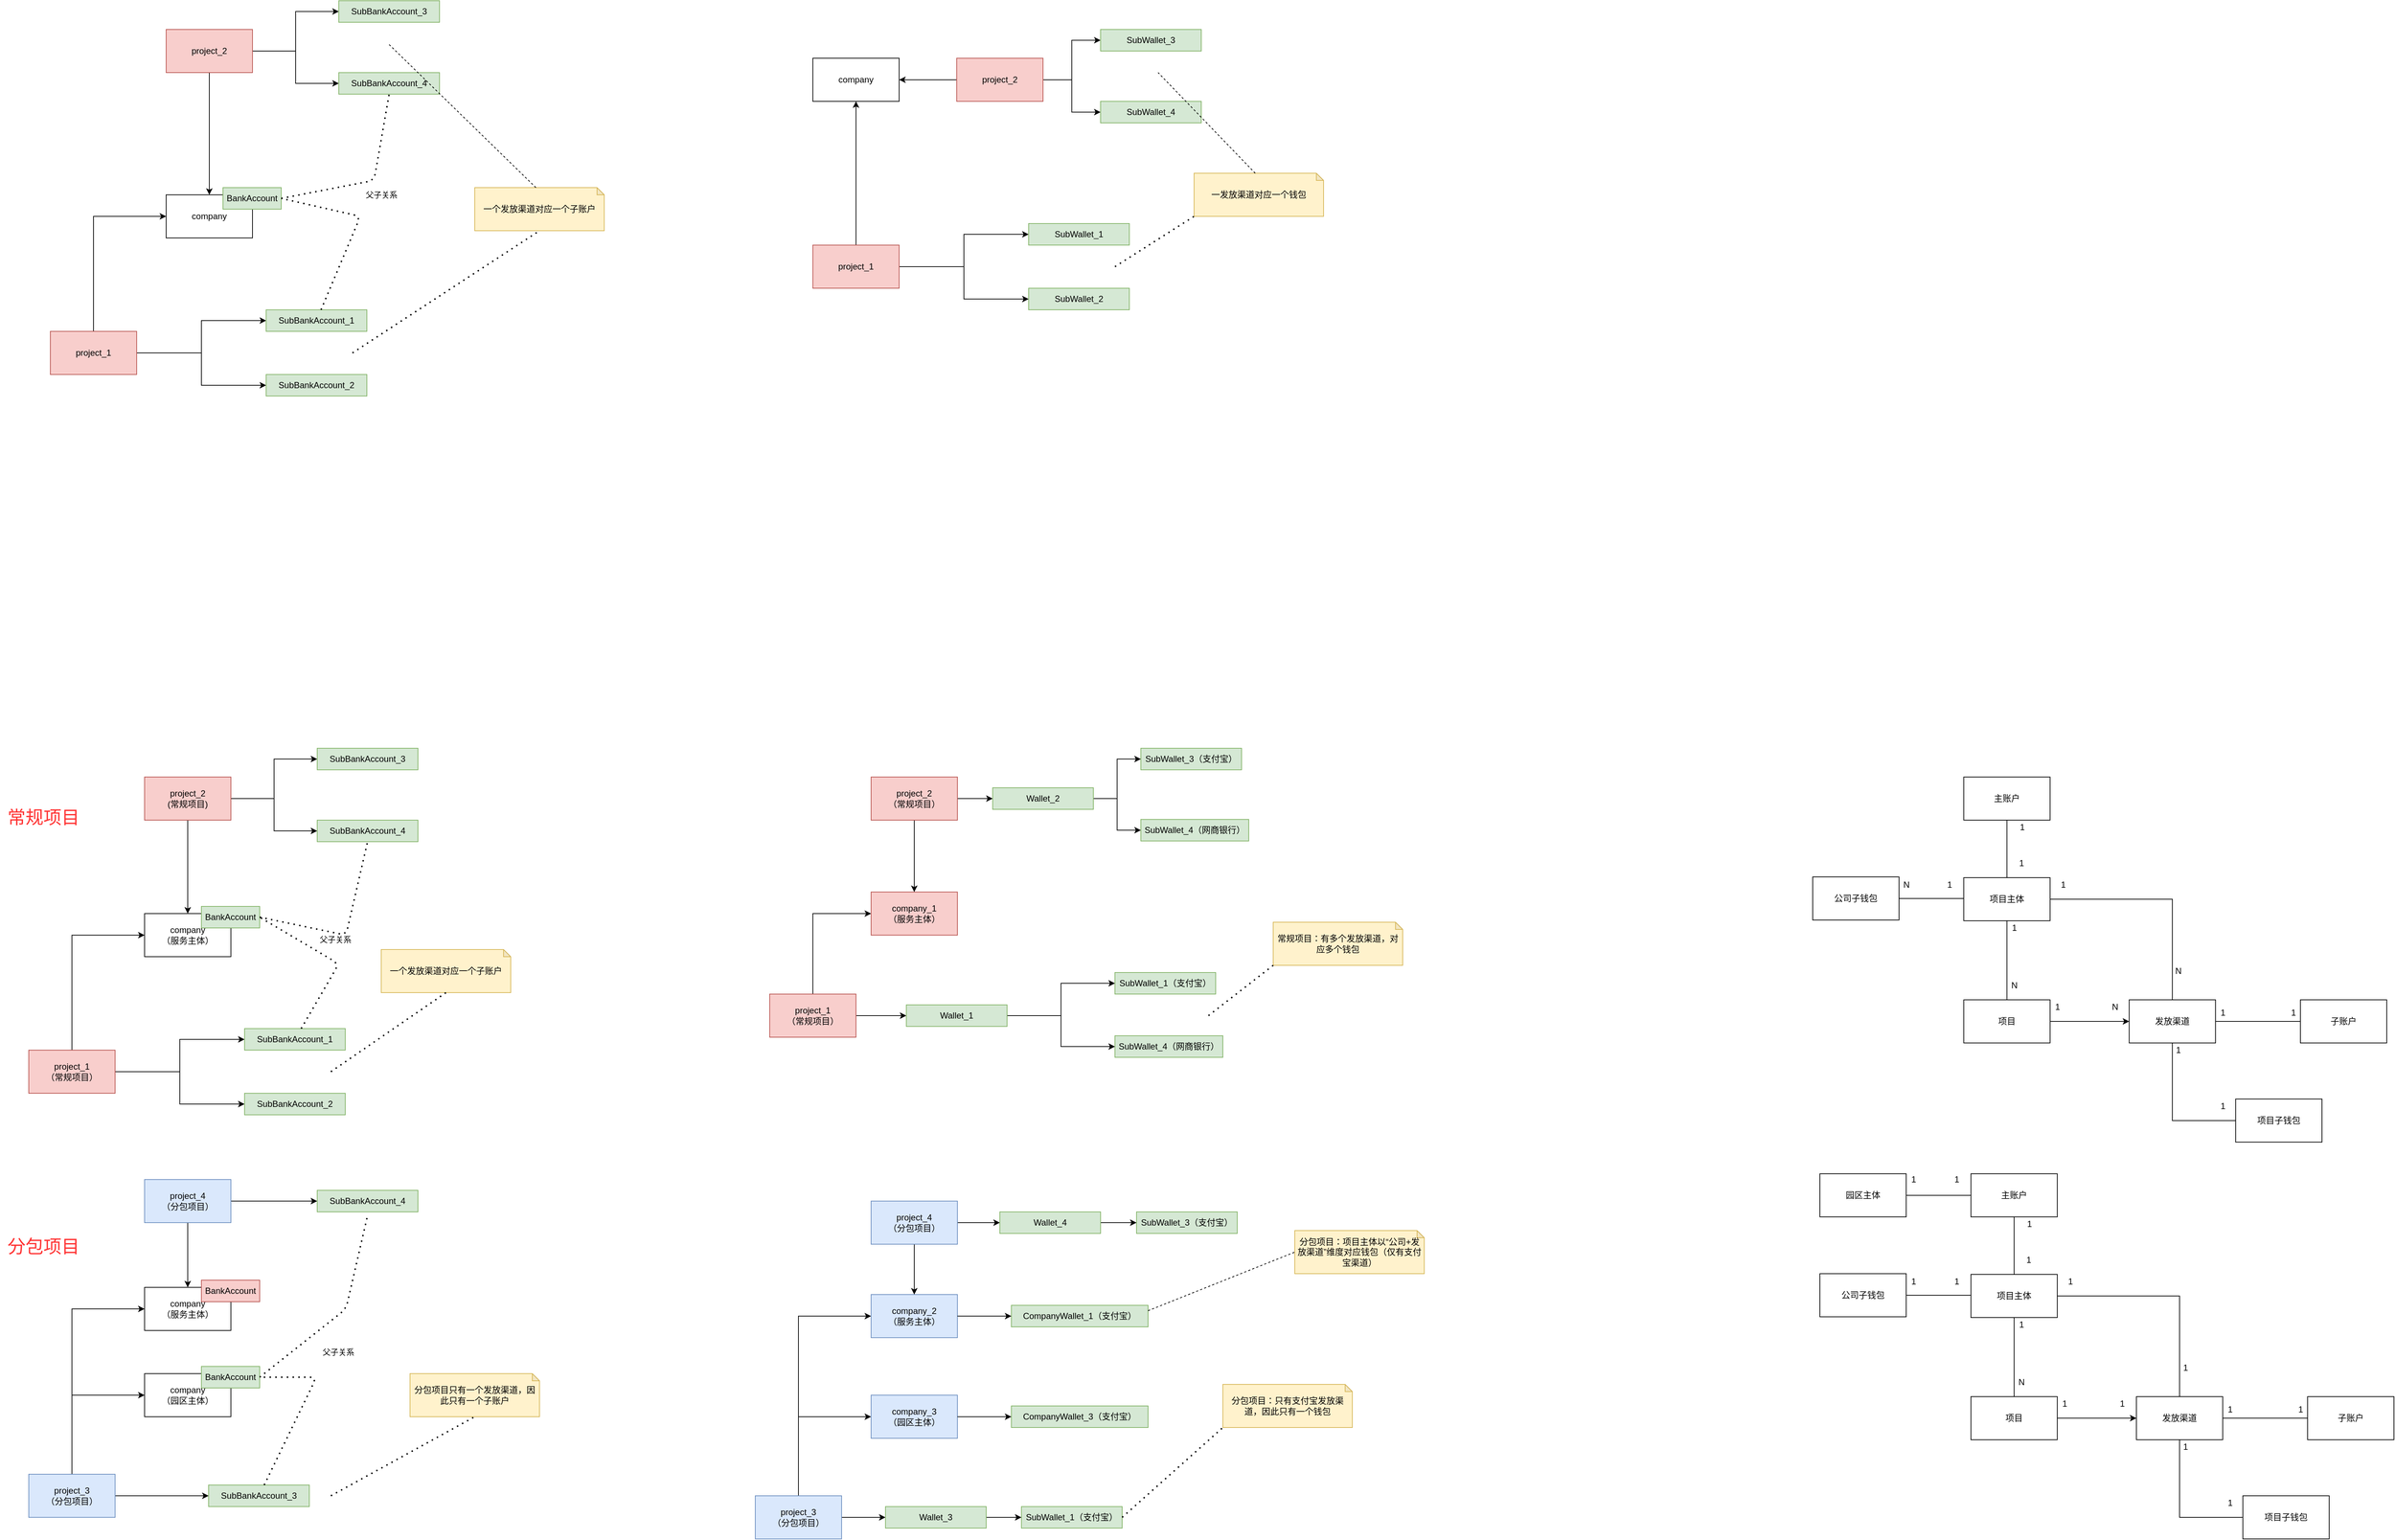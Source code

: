 <mxfile version="14.2.9" type="github">
  <diagram id="DwcgkpBsZSUWMjSM1Ywg" name="Page-1">
    <mxGraphModel dx="1422" dy="796" grid="1" gridSize="10" guides="1" tooltips="1" connect="1" arrows="1" fold="1" page="1" pageScale="1" pageWidth="827" pageHeight="1169" math="0" shadow="0">
      <root>
        <mxCell id="0" />
        <mxCell id="1" parent="0" />
        <mxCell id="jL63AR4ucIe5LXbYJcsW-23" style="edgeStyle=orthogonalEdgeStyle;rounded=0;orthogonalLoop=1;jettySize=auto;html=1;exitX=0.5;exitY=0;exitDx=0;exitDy=0;entryX=0;entryY=0.5;entryDx=0;entryDy=0;" parent="1" source="jL63AR4ucIe5LXbYJcsW-27" target="jL63AR4ucIe5LXbYJcsW-36" edge="1">
          <mxGeometry relative="1" as="geometry" />
        </mxCell>
        <mxCell id="jL63AR4ucIe5LXbYJcsW-24" style="edgeStyle=orthogonalEdgeStyle;rounded=0;orthogonalLoop=1;jettySize=auto;html=1;exitX=1;exitY=0.5;exitDx=0;exitDy=0;entryX=0;entryY=0.5;entryDx=0;entryDy=0;" parent="1" source="jL63AR4ucIe5LXbYJcsW-27" target="jL63AR4ucIe5LXbYJcsW-28" edge="1">
          <mxGeometry relative="1" as="geometry" />
        </mxCell>
        <mxCell id="jL63AR4ucIe5LXbYJcsW-26" style="edgeStyle=orthogonalEdgeStyle;rounded=0;orthogonalLoop=1;jettySize=auto;html=1;exitX=1;exitY=0.5;exitDx=0;exitDy=0;entryX=0;entryY=0.5;entryDx=0;entryDy=0;" parent="1" source="jL63AR4ucIe5LXbYJcsW-27" target="jL63AR4ucIe5LXbYJcsW-34" edge="1">
          <mxGeometry relative="1" as="geometry" />
        </mxCell>
        <mxCell id="jL63AR4ucIe5LXbYJcsW-27" value="project_1&lt;br&gt;（常规项目）" style="rounded=0;whiteSpace=wrap;html=1;fillColor=#f8cecc;strokeColor=#b85450;" parent="1" vertex="1">
          <mxGeometry x="70" y="1620" width="120" height="60" as="geometry" />
        </mxCell>
        <mxCell id="jL63AR4ucIe5LXbYJcsW-28" value="SubBankAccount_1" style="rounded=0;whiteSpace=wrap;html=1;fillColor=#d5e8d4;strokeColor=#82b366;" parent="1" vertex="1">
          <mxGeometry x="370" y="1590" width="140" height="30" as="geometry" />
        </mxCell>
        <mxCell id="jL63AR4ucIe5LXbYJcsW-34" value="SubBankAccount_2" style="rounded=0;whiteSpace=wrap;html=1;fillColor=#d5e8d4;strokeColor=#82b366;" parent="1" vertex="1">
          <mxGeometry x="370" y="1680" width="140" height="30" as="geometry" />
        </mxCell>
        <mxCell id="jL63AR4ucIe5LXbYJcsW-35" value="" style="group" parent="1" vertex="1" connectable="0">
          <mxGeometry x="231" y="1420" width="160" height="70" as="geometry" />
        </mxCell>
        <mxCell id="jL63AR4ucIe5LXbYJcsW-36" value="company&lt;br&gt;（服务主体）" style="rounded=0;whiteSpace=wrap;html=1;" parent="jL63AR4ucIe5LXbYJcsW-35" vertex="1">
          <mxGeometry y="10" width="120" height="60" as="geometry" />
        </mxCell>
        <mxCell id="jL63AR4ucIe5LXbYJcsW-37" value="BankAccount" style="rounded=0;whiteSpace=wrap;html=1;fillColor=#d5e8d4;strokeColor=#82b366;" parent="jL63AR4ucIe5LXbYJcsW-35" vertex="1">
          <mxGeometry x="79" width="81" height="30" as="geometry" />
        </mxCell>
        <mxCell id="jL63AR4ucIe5LXbYJcsW-38" value="一个发放渠道对应一个子账户" style="shape=note;whiteSpace=wrap;html=1;backgroundOutline=1;darkOpacity=0.05;size=10;fillColor=#fff2cc;strokeColor=#d6b656;" parent="1" vertex="1">
          <mxGeometry x="560" y="1480" width="180" height="60" as="geometry" />
        </mxCell>
        <mxCell id="jL63AR4ucIe5LXbYJcsW-39" value="" style="endArrow=none;dashed=1;html=1;dashPattern=1 3;strokeWidth=2;entryX=0.5;entryY=1;entryDx=0;entryDy=0;entryPerimeter=0;" parent="1" target="jL63AR4ucIe5LXbYJcsW-38" edge="1">
          <mxGeometry width="50" height="50" relative="1" as="geometry">
            <mxPoint x="490" y="1650" as="sourcePoint" />
            <mxPoint x="640" y="1560" as="targetPoint" />
          </mxGeometry>
        </mxCell>
        <mxCell id="jL63AR4ucIe5LXbYJcsW-47" value="父子关系" style="endArrow=none;dashed=1;html=1;dashPattern=1 3;strokeWidth=2;entryX=1;entryY=0.5;entryDx=0;entryDy=0;" parent="1" source="jL63AR4ucIe5LXbYJcsW-28" target="jL63AR4ucIe5LXbYJcsW-37" edge="1">
          <mxGeometry x="0.14" y="-28" width="50" height="50" relative="1" as="geometry">
            <mxPoint x="421" y="1490" as="sourcePoint" />
            <mxPoint x="471" y="1440" as="targetPoint" />
            <Array as="points">
              <mxPoint x="501" y="1500" />
            </Array>
            <mxPoint x="5" y="4" as="offset" />
          </mxGeometry>
        </mxCell>
        <mxCell id="jL63AR4ucIe5LXbYJcsW-50" style="edgeStyle=orthogonalEdgeStyle;rounded=0;orthogonalLoop=1;jettySize=auto;html=1;exitX=0.5;exitY=1;exitDx=0;exitDy=0;" parent="1" source="jL63AR4ucIe5LXbYJcsW-49" target="jL63AR4ucIe5LXbYJcsW-36" edge="1">
          <mxGeometry relative="1" as="geometry" />
        </mxCell>
        <mxCell id="jL63AR4ucIe5LXbYJcsW-53" style="edgeStyle=orthogonalEdgeStyle;rounded=0;orthogonalLoop=1;jettySize=auto;html=1;exitX=1;exitY=0.5;exitDx=0;exitDy=0;entryX=0;entryY=0.5;entryDx=0;entryDy=0;" parent="1" source="jL63AR4ucIe5LXbYJcsW-49" target="jL63AR4ucIe5LXbYJcsW-51" edge="1">
          <mxGeometry relative="1" as="geometry" />
        </mxCell>
        <mxCell id="jL63AR4ucIe5LXbYJcsW-54" style="edgeStyle=orthogonalEdgeStyle;rounded=0;orthogonalLoop=1;jettySize=auto;html=1;exitX=1;exitY=0.5;exitDx=0;exitDy=0;entryX=0;entryY=0.5;entryDx=0;entryDy=0;" parent="1" source="jL63AR4ucIe5LXbYJcsW-49" target="jL63AR4ucIe5LXbYJcsW-52" edge="1">
          <mxGeometry relative="1" as="geometry" />
        </mxCell>
        <mxCell id="jL63AR4ucIe5LXbYJcsW-49" value="project_2&lt;br&gt;(常规项目)" style="rounded=0;whiteSpace=wrap;html=1;fillColor=#f8cecc;strokeColor=#b85450;" parent="1" vertex="1">
          <mxGeometry x="231" y="1240" width="120" height="60" as="geometry" />
        </mxCell>
        <mxCell id="jL63AR4ucIe5LXbYJcsW-51" value="SubBankAccount_3" style="rounded=0;whiteSpace=wrap;html=1;fillColor=#d5e8d4;strokeColor=#82b366;" parent="1" vertex="1">
          <mxGeometry x="471" y="1200" width="140" height="30" as="geometry" />
        </mxCell>
        <mxCell id="jL63AR4ucIe5LXbYJcsW-52" value="SubBankAccount_4" style="rounded=0;whiteSpace=wrap;html=1;fillColor=#d5e8d4;strokeColor=#82b366;" parent="1" vertex="1">
          <mxGeometry x="471" y="1300" width="140" height="30" as="geometry" />
        </mxCell>
        <mxCell id="jL63AR4ucIe5LXbYJcsW-55" value="" style="endArrow=none;dashed=1;html=1;dashPattern=1 3;strokeWidth=2;entryX=0.5;entryY=1;entryDx=0;entryDy=0;exitX=1;exitY=0.5;exitDx=0;exitDy=0;" parent="1" source="jL63AR4ucIe5LXbYJcsW-37" target="jL63AR4ucIe5LXbYJcsW-52" edge="1">
          <mxGeometry width="50" height="50" relative="1" as="geometry">
            <mxPoint x="451" y="1420" as="sourcePoint" />
            <mxPoint x="501" y="1370" as="targetPoint" />
            <Array as="points">
              <mxPoint x="511" y="1460" />
            </Array>
          </mxGeometry>
        </mxCell>
        <mxCell id="jL63AR4ucIe5LXbYJcsW-56" style="edgeStyle=orthogonalEdgeStyle;rounded=0;orthogonalLoop=1;jettySize=auto;html=1;exitX=0.5;exitY=0;exitDx=0;exitDy=0;entryX=0;entryY=0.5;entryDx=0;entryDy=0;" parent="1" source="jL63AR4ucIe5LXbYJcsW-60" target="jL63AR4ucIe5LXbYJcsW-64" edge="1">
          <mxGeometry relative="1" as="geometry" />
        </mxCell>
        <mxCell id="jL63AR4ucIe5LXbYJcsW-337" style="edgeStyle=orthogonalEdgeStyle;rounded=0;jumpStyle=none;orthogonalLoop=1;jettySize=auto;html=1;exitX=1;exitY=0.5;exitDx=0;exitDy=0;endArrow=classic;endFill=1;" parent="1" source="jL63AR4ucIe5LXbYJcsW-60" target="jL63AR4ucIe5LXbYJcsW-336" edge="1">
          <mxGeometry relative="1" as="geometry" />
        </mxCell>
        <mxCell id="jL63AR4ucIe5LXbYJcsW-60" value="project_1&lt;br&gt;（常规项目）" style="rounded=0;whiteSpace=wrap;html=1;fillColor=#f8cecc;strokeColor=#b85450;" parent="1" vertex="1">
          <mxGeometry x="1100" y="1542" width="120" height="60" as="geometry" />
        </mxCell>
        <mxCell id="jL63AR4ucIe5LXbYJcsW-61" value="SubWallet_1（支付宝）" style="rounded=0;whiteSpace=wrap;html=1;fillColor=#d5e8d4;strokeColor=#82b366;" parent="1" vertex="1">
          <mxGeometry x="1580" y="1512" width="140" height="30" as="geometry" />
        </mxCell>
        <mxCell id="jL63AR4ucIe5LXbYJcsW-62" value="SubWallet_4（网商银行）" style="rounded=0;whiteSpace=wrap;html=1;fillColor=#d5e8d4;strokeColor=#82b366;" parent="1" vertex="1">
          <mxGeometry x="1580" y="1600" width="150" height="30" as="geometry" />
        </mxCell>
        <mxCell id="jL63AR4ucIe5LXbYJcsW-63" value="" style="group" parent="1" vertex="1" connectable="0">
          <mxGeometry x="1241" y="1390" width="160" height="70" as="geometry" />
        </mxCell>
        <mxCell id="jL63AR4ucIe5LXbYJcsW-64" value="company_1&lt;br&gt;（服务主体）" style="rounded=0;whiteSpace=wrap;html=1;fillColor=#f8cecc;strokeColor=#b85450;" parent="jL63AR4ucIe5LXbYJcsW-63" vertex="1">
          <mxGeometry y="10" width="120" height="60" as="geometry" />
        </mxCell>
        <mxCell id="jL63AR4ucIe5LXbYJcsW-66" value="常规项目：有多个发放渠道，对应多个钱包" style="shape=note;whiteSpace=wrap;html=1;backgroundOutline=1;darkOpacity=0.05;size=10;fillColor=#fff2cc;strokeColor=#d6b656;" parent="1" vertex="1">
          <mxGeometry x="1800" y="1442" width="180" height="60" as="geometry" />
        </mxCell>
        <mxCell id="jL63AR4ucIe5LXbYJcsW-67" value="" style="endArrow=none;dashed=1;html=1;dashPattern=1 3;strokeWidth=2;entryX=0;entryY=1;entryDx=0;entryDy=0;entryPerimeter=0;" parent="1" target="jL63AR4ucIe5LXbYJcsW-66" edge="1">
          <mxGeometry width="50" height="50" relative="1" as="geometry">
            <mxPoint x="1710" y="1572" as="sourcePoint" />
            <mxPoint x="1860" y="1482" as="targetPoint" />
          </mxGeometry>
        </mxCell>
        <mxCell id="jL63AR4ucIe5LXbYJcsW-115" style="edgeStyle=orthogonalEdgeStyle;rounded=0;orthogonalLoop=1;jettySize=auto;html=1;exitX=0.5;exitY=0;exitDx=0;exitDy=0;entryX=0;entryY=0.5;entryDx=0;entryDy=0;" parent="1" source="jL63AR4ucIe5LXbYJcsW-119" target="jL63AR4ucIe5LXbYJcsW-123" edge="1">
          <mxGeometry relative="1" as="geometry" />
        </mxCell>
        <mxCell id="jL63AR4ucIe5LXbYJcsW-116" style="edgeStyle=orthogonalEdgeStyle;rounded=0;orthogonalLoop=1;jettySize=auto;html=1;exitX=1;exitY=0.5;exitDx=0;exitDy=0;entryX=0;entryY=0.5;entryDx=0;entryDy=0;" parent="1" source="jL63AR4ucIe5LXbYJcsW-119" target="jL63AR4ucIe5LXbYJcsW-120" edge="1">
          <mxGeometry relative="1" as="geometry" />
        </mxCell>
        <mxCell id="jL63AR4ucIe5LXbYJcsW-117" style="edgeStyle=orthogonalEdgeStyle;rounded=0;orthogonalLoop=1;jettySize=auto;html=1;exitX=1;exitY=0.5;exitDx=0;exitDy=0;entryX=0;entryY=0.5;entryDx=0;entryDy=0;" parent="1" source="jL63AR4ucIe5LXbYJcsW-119" target="jL63AR4ucIe5LXbYJcsW-121" edge="1">
          <mxGeometry relative="1" as="geometry" />
        </mxCell>
        <mxCell id="jL63AR4ucIe5LXbYJcsW-119" value="project_1" style="rounded=0;whiteSpace=wrap;html=1;fillColor=#f8cecc;strokeColor=#b85450;" parent="1" vertex="1">
          <mxGeometry x="100" y="620" width="120" height="60" as="geometry" />
        </mxCell>
        <mxCell id="jL63AR4ucIe5LXbYJcsW-120" value="SubBankAccount_1" style="rounded=0;whiteSpace=wrap;html=1;fillColor=#d5e8d4;strokeColor=#82b366;" parent="1" vertex="1">
          <mxGeometry x="400" y="590" width="140" height="30" as="geometry" />
        </mxCell>
        <mxCell id="jL63AR4ucIe5LXbYJcsW-121" value="SubBankAccount_2" style="rounded=0;whiteSpace=wrap;html=1;fillColor=#d5e8d4;strokeColor=#82b366;" parent="1" vertex="1">
          <mxGeometry x="400" y="680" width="140" height="30" as="geometry" />
        </mxCell>
        <mxCell id="jL63AR4ucIe5LXbYJcsW-122" value="" style="group" parent="1" vertex="1" connectable="0">
          <mxGeometry x="261" y="420" width="160" height="70" as="geometry" />
        </mxCell>
        <mxCell id="jL63AR4ucIe5LXbYJcsW-123" value="company" style="rounded=0;whiteSpace=wrap;html=1;" parent="jL63AR4ucIe5LXbYJcsW-122" vertex="1">
          <mxGeometry y="10" width="120" height="60" as="geometry" />
        </mxCell>
        <mxCell id="jL63AR4ucIe5LXbYJcsW-124" value="BankAccount" style="rounded=0;whiteSpace=wrap;html=1;fillColor=#d5e8d4;strokeColor=#82b366;" parent="jL63AR4ucIe5LXbYJcsW-122" vertex="1">
          <mxGeometry x="79" width="81" height="30" as="geometry" />
        </mxCell>
        <mxCell id="jL63AR4ucIe5LXbYJcsW-125" value="一个发放渠道对应一个子账户" style="shape=note;whiteSpace=wrap;html=1;backgroundOutline=1;darkOpacity=0.05;size=10;fillColor=#fff2cc;strokeColor=#d6b656;" parent="1" vertex="1">
          <mxGeometry x="690" y="420" width="180" height="60" as="geometry" />
        </mxCell>
        <mxCell id="jL63AR4ucIe5LXbYJcsW-126" value="" style="endArrow=none;dashed=1;html=1;dashPattern=1 3;strokeWidth=2;entryX=0.5;entryY=1;entryDx=0;entryDy=0;entryPerimeter=0;" parent="1" target="jL63AR4ucIe5LXbYJcsW-125" edge="1">
          <mxGeometry width="50" height="50" relative="1" as="geometry">
            <mxPoint x="520" y="650" as="sourcePoint" />
            <mxPoint x="670" y="560" as="targetPoint" />
          </mxGeometry>
        </mxCell>
        <mxCell id="jL63AR4ucIe5LXbYJcsW-130" value="父子关系" style="endArrow=none;dashed=1;html=1;dashPattern=1 3;strokeWidth=2;entryX=1;entryY=0.5;entryDx=0;entryDy=0;" parent="1" source="jL63AR4ucIe5LXbYJcsW-120" target="jL63AR4ucIe5LXbYJcsW-124" edge="1">
          <mxGeometry x="0.111" y="-42" width="50" height="50" relative="1" as="geometry">
            <mxPoint x="451" y="420" as="sourcePoint" />
            <mxPoint x="501" y="370" as="targetPoint" />
            <Array as="points">
              <mxPoint x="531" y="460" />
            </Array>
            <mxPoint x="20" y="11" as="offset" />
          </mxGeometry>
        </mxCell>
        <mxCell id="jL63AR4ucIe5LXbYJcsW-131" style="edgeStyle=orthogonalEdgeStyle;rounded=0;orthogonalLoop=1;jettySize=auto;html=1;exitX=0.5;exitY=1;exitDx=0;exitDy=0;" parent="1" source="jL63AR4ucIe5LXbYJcsW-134" target="jL63AR4ucIe5LXbYJcsW-123" edge="1">
          <mxGeometry relative="1" as="geometry" />
        </mxCell>
        <mxCell id="jL63AR4ucIe5LXbYJcsW-132" style="edgeStyle=orthogonalEdgeStyle;rounded=0;orthogonalLoop=1;jettySize=auto;html=1;exitX=1;exitY=0.5;exitDx=0;exitDy=0;entryX=0;entryY=0.5;entryDx=0;entryDy=0;" parent="1" source="jL63AR4ucIe5LXbYJcsW-134" target="jL63AR4ucIe5LXbYJcsW-135" edge="1">
          <mxGeometry relative="1" as="geometry" />
        </mxCell>
        <mxCell id="jL63AR4ucIe5LXbYJcsW-133" style="edgeStyle=orthogonalEdgeStyle;rounded=0;orthogonalLoop=1;jettySize=auto;html=1;exitX=1;exitY=0.5;exitDx=0;exitDy=0;entryX=0;entryY=0.5;entryDx=0;entryDy=0;" parent="1" source="jL63AR4ucIe5LXbYJcsW-134" target="jL63AR4ucIe5LXbYJcsW-136" edge="1">
          <mxGeometry relative="1" as="geometry" />
        </mxCell>
        <mxCell id="jL63AR4ucIe5LXbYJcsW-134" value="project_2" style="rounded=0;whiteSpace=wrap;html=1;fillColor=#f8cecc;strokeColor=#b85450;" parent="1" vertex="1">
          <mxGeometry x="261" y="200" width="120" height="60" as="geometry" />
        </mxCell>
        <mxCell id="jL63AR4ucIe5LXbYJcsW-135" value="SubBankAccount_3" style="rounded=0;whiteSpace=wrap;html=1;fillColor=#d5e8d4;strokeColor=#82b366;" parent="1" vertex="1">
          <mxGeometry x="501" y="160" width="140" height="30" as="geometry" />
        </mxCell>
        <mxCell id="jL63AR4ucIe5LXbYJcsW-136" value="SubBankAccount_4" style="rounded=0;whiteSpace=wrap;html=1;fillColor=#d5e8d4;strokeColor=#82b366;" parent="1" vertex="1">
          <mxGeometry x="501" y="260" width="140" height="30" as="geometry" />
        </mxCell>
        <mxCell id="jL63AR4ucIe5LXbYJcsW-137" value="" style="endArrow=none;dashed=1;html=1;dashPattern=1 3;strokeWidth=2;entryX=0.5;entryY=1;entryDx=0;entryDy=0;exitX=1;exitY=0.5;exitDx=0;exitDy=0;" parent="1" source="jL63AR4ucIe5LXbYJcsW-124" target="jL63AR4ucIe5LXbYJcsW-136" edge="1">
          <mxGeometry width="50" height="50" relative="1" as="geometry">
            <mxPoint x="481" y="350" as="sourcePoint" />
            <mxPoint x="531" y="300" as="targetPoint" />
            <Array as="points">
              <mxPoint x="550" y="410" />
            </Array>
          </mxGeometry>
        </mxCell>
        <mxCell id="jL63AR4ucIe5LXbYJcsW-138" value="" style="endArrow=none;dashed=1;html=1;exitX=0;exitY=0;exitDx=85;exitDy=0;exitPerimeter=0;" parent="1" source="jL63AR4ucIe5LXbYJcsW-125" edge="1">
          <mxGeometry width="50" height="50" relative="1" as="geometry">
            <mxPoint x="750" y="450" as="sourcePoint" />
            <mxPoint x="570" y="220" as="targetPoint" />
          </mxGeometry>
        </mxCell>
        <mxCell id="jL63AR4ucIe5LXbYJcsW-140" style="edgeStyle=orthogonalEdgeStyle;rounded=0;orthogonalLoop=1;jettySize=auto;html=1;exitX=1;exitY=0.5;exitDx=0;exitDy=0;entryX=0;entryY=0.5;entryDx=0;entryDy=0;" parent="1" source="jL63AR4ucIe5LXbYJcsW-143" target="jL63AR4ucIe5LXbYJcsW-144" edge="1">
          <mxGeometry relative="1" as="geometry" />
        </mxCell>
        <mxCell id="jL63AR4ucIe5LXbYJcsW-141" style="edgeStyle=orthogonalEdgeStyle;rounded=0;orthogonalLoop=1;jettySize=auto;html=1;exitX=1;exitY=0.5;exitDx=0;exitDy=0;entryX=0;entryY=0.5;entryDx=0;entryDy=0;" parent="1" source="jL63AR4ucIe5LXbYJcsW-143" target="jL63AR4ucIe5LXbYJcsW-145" edge="1">
          <mxGeometry relative="1" as="geometry" />
        </mxCell>
        <mxCell id="jL63AR4ucIe5LXbYJcsW-160" style="edgeStyle=orthogonalEdgeStyle;rounded=0;orthogonalLoop=1;jettySize=auto;html=1;exitX=0.5;exitY=0;exitDx=0;exitDy=0;entryX=0.5;entryY=1;entryDx=0;entryDy=0;" parent="1" source="jL63AR4ucIe5LXbYJcsW-143" target="jL63AR4ucIe5LXbYJcsW-147" edge="1">
          <mxGeometry relative="1" as="geometry" />
        </mxCell>
        <mxCell id="jL63AR4ucIe5LXbYJcsW-143" value="project_1" style="rounded=0;whiteSpace=wrap;html=1;fillColor=#f8cecc;strokeColor=#b85450;" parent="1" vertex="1">
          <mxGeometry x="1160" y="500" width="120" height="60" as="geometry" />
        </mxCell>
        <mxCell id="jL63AR4ucIe5LXbYJcsW-144" value="SubWallet_1" style="rounded=0;whiteSpace=wrap;html=1;fillColor=#d5e8d4;strokeColor=#82b366;" parent="1" vertex="1">
          <mxGeometry x="1460" y="470" width="140" height="30" as="geometry" />
        </mxCell>
        <mxCell id="jL63AR4ucIe5LXbYJcsW-145" value="SubWallet_2" style="rounded=0;whiteSpace=wrap;html=1;fillColor=#d5e8d4;strokeColor=#82b366;" parent="1" vertex="1">
          <mxGeometry x="1460" y="560" width="140" height="30" as="geometry" />
        </mxCell>
        <mxCell id="jL63AR4ucIe5LXbYJcsW-146" value="" style="group" parent="1" vertex="1" connectable="0">
          <mxGeometry x="1160" y="230" width="160" height="70" as="geometry" />
        </mxCell>
        <mxCell id="jL63AR4ucIe5LXbYJcsW-147" value="company" style="rounded=0;whiteSpace=wrap;html=1;" parent="jL63AR4ucIe5LXbYJcsW-146" vertex="1">
          <mxGeometry y="10" width="120" height="60" as="geometry" />
        </mxCell>
        <mxCell id="jL63AR4ucIe5LXbYJcsW-148" value="一发放渠道对应一个钱包" style="shape=note;whiteSpace=wrap;html=1;backgroundOutline=1;darkOpacity=0.05;size=10;fillColor=#fff2cc;strokeColor=#d6b656;" parent="1" vertex="1">
          <mxGeometry x="1690" y="400" width="180" height="60" as="geometry" />
        </mxCell>
        <mxCell id="jL63AR4ucIe5LXbYJcsW-149" value="" style="endArrow=none;dashed=1;html=1;dashPattern=1 3;strokeWidth=2;entryX=0;entryY=1;entryDx=0;entryDy=0;entryPerimeter=0;" parent="1" target="jL63AR4ucIe5LXbYJcsW-148" edge="1">
          <mxGeometry width="50" height="50" relative="1" as="geometry">
            <mxPoint x="1580" y="530" as="sourcePoint" />
            <mxPoint x="1730" y="440" as="targetPoint" />
          </mxGeometry>
        </mxCell>
        <mxCell id="jL63AR4ucIe5LXbYJcsW-161" style="edgeStyle=orthogonalEdgeStyle;rounded=0;orthogonalLoop=1;jettySize=auto;html=1;exitX=0;exitY=0.5;exitDx=0;exitDy=0;entryX=1;entryY=0.5;entryDx=0;entryDy=0;" parent="1" source="jL63AR4ucIe5LXbYJcsW-159" target="jL63AR4ucIe5LXbYJcsW-147" edge="1">
          <mxGeometry relative="1" as="geometry" />
        </mxCell>
        <mxCell id="jL63AR4ucIe5LXbYJcsW-164" style="edgeStyle=orthogonalEdgeStyle;rounded=0;orthogonalLoop=1;jettySize=auto;html=1;exitX=1;exitY=0.5;exitDx=0;exitDy=0;entryX=0;entryY=0.5;entryDx=0;entryDy=0;" parent="1" source="jL63AR4ucIe5LXbYJcsW-159" target="jL63AR4ucIe5LXbYJcsW-162" edge="1">
          <mxGeometry relative="1" as="geometry" />
        </mxCell>
        <mxCell id="jL63AR4ucIe5LXbYJcsW-165" style="edgeStyle=orthogonalEdgeStyle;rounded=0;orthogonalLoop=1;jettySize=auto;html=1;exitX=1;exitY=0.5;exitDx=0;exitDy=0;" parent="1" source="jL63AR4ucIe5LXbYJcsW-159" target="jL63AR4ucIe5LXbYJcsW-163" edge="1">
          <mxGeometry relative="1" as="geometry" />
        </mxCell>
        <mxCell id="jL63AR4ucIe5LXbYJcsW-159" value="project_2" style="rounded=0;whiteSpace=wrap;html=1;fillColor=#f8cecc;strokeColor=#b85450;" parent="1" vertex="1">
          <mxGeometry x="1360" y="240" width="120" height="60" as="geometry" />
        </mxCell>
        <mxCell id="jL63AR4ucIe5LXbYJcsW-162" value="SubWallet_3" style="rounded=0;whiteSpace=wrap;html=1;fillColor=#d5e8d4;strokeColor=#82b366;" parent="1" vertex="1">
          <mxGeometry x="1560" y="200" width="140" height="30" as="geometry" />
        </mxCell>
        <mxCell id="jL63AR4ucIe5LXbYJcsW-163" value="SubWallet_4" style="rounded=0;whiteSpace=wrap;html=1;fillColor=#d5e8d4;strokeColor=#82b366;" parent="1" vertex="1">
          <mxGeometry x="1560" y="300" width="140" height="30" as="geometry" />
        </mxCell>
        <mxCell id="jL63AR4ucIe5LXbYJcsW-166" value="" style="endArrow=none;dashed=1;html=1;exitX=0;exitY=0;exitDx=85;exitDy=0;exitPerimeter=0;" parent="1" source="jL63AR4ucIe5LXbYJcsW-148" edge="1">
          <mxGeometry width="50" height="50" relative="1" as="geometry">
            <mxPoint x="1840" y="400" as="sourcePoint" />
            <mxPoint x="1640" y="260" as="targetPoint" />
          </mxGeometry>
        </mxCell>
        <mxCell id="jL63AR4ucIe5LXbYJcsW-168" style="edgeStyle=orthogonalEdgeStyle;rounded=0;orthogonalLoop=1;jettySize=auto;html=1;exitX=0.5;exitY=1;exitDx=0;exitDy=0;" parent="1" source="jL63AR4ucIe5LXbYJcsW-167" target="jL63AR4ucIe5LXbYJcsW-64" edge="1">
          <mxGeometry relative="1" as="geometry" />
        </mxCell>
        <mxCell id="jL63AR4ucIe5LXbYJcsW-341" style="edgeStyle=orthogonalEdgeStyle;rounded=0;jumpStyle=none;orthogonalLoop=1;jettySize=auto;html=1;exitX=1;exitY=0.5;exitDx=0;exitDy=0;endArrow=classic;endFill=1;" parent="1" source="jL63AR4ucIe5LXbYJcsW-167" target="jL63AR4ucIe5LXbYJcsW-340" edge="1">
          <mxGeometry relative="1" as="geometry" />
        </mxCell>
        <mxCell id="jL63AR4ucIe5LXbYJcsW-167" value="project_2&lt;br&gt;（常规项目）" style="rounded=0;whiteSpace=wrap;html=1;fillColor=#f8cecc;strokeColor=#b85450;" parent="1" vertex="1">
          <mxGeometry x="1241" y="1240" width="120" height="60" as="geometry" />
        </mxCell>
        <mxCell id="jL63AR4ucIe5LXbYJcsW-169" value="SubWallet_3（支付宝）" style="rounded=0;whiteSpace=wrap;html=1;fillColor=#d5e8d4;strokeColor=#82b366;" parent="1" vertex="1">
          <mxGeometry x="1616" y="1200" width="140" height="30" as="geometry" />
        </mxCell>
        <mxCell id="jL63AR4ucIe5LXbYJcsW-170" value="SubWallet_4（网商银行）" style="rounded=0;whiteSpace=wrap;html=1;fillColor=#d5e8d4;strokeColor=#82b366;" parent="1" vertex="1">
          <mxGeometry x="1616" y="1299" width="150" height="30" as="geometry" />
        </mxCell>
        <mxCell id="jL63AR4ucIe5LXbYJcsW-178" style="edgeStyle=orthogonalEdgeStyle;rounded=0;orthogonalLoop=1;jettySize=auto;html=1;exitX=0.5;exitY=0;exitDx=0;exitDy=0;entryX=0;entryY=0.5;entryDx=0;entryDy=0;" parent="1" source="jL63AR4ucIe5LXbYJcsW-181" target="jL63AR4ucIe5LXbYJcsW-185" edge="1">
          <mxGeometry relative="1" as="geometry" />
        </mxCell>
        <mxCell id="jL63AR4ucIe5LXbYJcsW-354" style="edgeStyle=orthogonalEdgeStyle;rounded=0;jumpStyle=none;orthogonalLoop=1;jettySize=auto;html=1;exitX=0.5;exitY=0;exitDx=0;exitDy=0;entryX=0;entryY=0.5;entryDx=0;entryDy=0;endArrow=classic;endFill=1;" parent="1" source="jL63AR4ucIe5LXbYJcsW-181" target="jL63AR4ucIe5LXbYJcsW-201" edge="1">
          <mxGeometry relative="1" as="geometry" />
        </mxCell>
        <mxCell id="jL63AR4ucIe5LXbYJcsW-356" style="edgeStyle=orthogonalEdgeStyle;rounded=0;jumpStyle=none;orthogonalLoop=1;jettySize=auto;html=1;exitX=1;exitY=0.5;exitDx=0;exitDy=0;entryX=0;entryY=0.5;entryDx=0;entryDy=0;endArrow=classic;endFill=1;" parent="1" source="jL63AR4ucIe5LXbYJcsW-181" target="jL63AR4ucIe5LXbYJcsW-355" edge="1">
          <mxGeometry relative="1" as="geometry" />
        </mxCell>
        <mxCell id="jL63AR4ucIe5LXbYJcsW-181" value="project_3&lt;br&gt;（分包项目）" style="rounded=0;whiteSpace=wrap;html=1;fillColor=#dae8fc;strokeColor=#6c8ebf;" parent="1" vertex="1">
          <mxGeometry x="1080" y="2240" width="120" height="60" as="geometry" />
        </mxCell>
        <mxCell id="jL63AR4ucIe5LXbYJcsW-182" value="SubWallet_1（支付宝）" style="rounded=0;whiteSpace=wrap;html=1;fillColor=#d5e8d4;strokeColor=#82b366;" parent="1" vertex="1">
          <mxGeometry x="1450" y="2255" width="140" height="30" as="geometry" />
        </mxCell>
        <mxCell id="jL63AR4ucIe5LXbYJcsW-184" value="" style="group" parent="1" vertex="1" connectable="0">
          <mxGeometry x="1241" y="1950" width="160" height="70" as="geometry" />
        </mxCell>
        <mxCell id="jL63AR4ucIe5LXbYJcsW-185" value="company_2&lt;br&gt;（服务主体）" style="rounded=0;whiteSpace=wrap;html=1;fillColor=#dae8fc;strokeColor=#6c8ebf;" parent="jL63AR4ucIe5LXbYJcsW-184" vertex="1">
          <mxGeometry y="10" width="120" height="60" as="geometry" />
        </mxCell>
        <mxCell id="jL63AR4ucIe5LXbYJcsW-186" value="分包项目：只有支付宝发放渠道，因此只有一个钱包" style="shape=note;whiteSpace=wrap;html=1;backgroundOutline=1;darkOpacity=0.05;size=10;fillColor=#fff2cc;strokeColor=#d6b656;" parent="1" vertex="1">
          <mxGeometry x="1730" y="2085" width="180" height="60" as="geometry" />
        </mxCell>
        <mxCell id="jL63AR4ucIe5LXbYJcsW-187" value="" style="endArrow=none;dashed=1;html=1;dashPattern=1 3;strokeWidth=2;entryX=0;entryY=1;entryDx=0;entryDy=0;entryPerimeter=0;exitX=1;exitY=0.5;exitDx=0;exitDy=0;" parent="1" source="jL63AR4ucIe5LXbYJcsW-182" target="jL63AR4ucIe5LXbYJcsW-186" edge="1">
          <mxGeometry width="50" height="50" relative="1" as="geometry">
            <mxPoint x="1500" y="2310" as="sourcePoint" />
            <mxPoint x="1650" y="2220" as="targetPoint" />
          </mxGeometry>
        </mxCell>
        <mxCell id="jL63AR4ucIe5LXbYJcsW-188" value="CompanyWallet_1（支付宝）" style="rounded=0;whiteSpace=wrap;html=1;fillColor=#d5e8d4;strokeColor=#82b366;" parent="1" vertex="1">
          <mxGeometry x="1436" y="1975" width="190" height="30" as="geometry" />
        </mxCell>
        <mxCell id="jL63AR4ucIe5LXbYJcsW-191" value="分包项目：项目主体以“公司+发放渠道”维度对应钱包（仅有支付宝渠道）" style="shape=note;whiteSpace=wrap;html=1;backgroundOutline=1;darkOpacity=0.05;size=10;fillColor=#fff2cc;strokeColor=#d6b656;" parent="1" vertex="1">
          <mxGeometry x="1830" y="1871" width="180" height="60" as="geometry" />
        </mxCell>
        <mxCell id="jL63AR4ucIe5LXbYJcsW-192" value="" style="endArrow=none;dashed=1;html=1;entryX=0;entryY=0.5;entryDx=0;entryDy=0;entryPerimeter=0;exitX=1;exitY=0.25;exitDx=0;exitDy=0;jumpStyle=none;" parent="1" source="jL63AR4ucIe5LXbYJcsW-188" target="jL63AR4ucIe5LXbYJcsW-191" edge="1">
          <mxGeometry width="50" height="50" relative="1" as="geometry">
            <mxPoint x="1686" y="2000" as="sourcePoint" />
            <mxPoint x="1836" y="1940" as="targetPoint" />
          </mxGeometry>
        </mxCell>
        <mxCell id="jL63AR4ucIe5LXbYJcsW-193" style="edgeStyle=orthogonalEdgeStyle;rounded=0;orthogonalLoop=1;jettySize=auto;html=1;exitX=0.5;exitY=1;exitDx=0;exitDy=0;" parent="1" source="jL63AR4ucIe5LXbYJcsW-196" target="jL63AR4ucIe5LXbYJcsW-185" edge="1">
          <mxGeometry relative="1" as="geometry" />
        </mxCell>
        <mxCell id="jL63AR4ucIe5LXbYJcsW-352" style="edgeStyle=orthogonalEdgeStyle;rounded=0;jumpStyle=none;orthogonalLoop=1;jettySize=auto;html=1;exitX=1;exitY=0.5;exitDx=0;exitDy=0;entryX=0;entryY=0.5;entryDx=0;entryDy=0;endArrow=classic;endFill=1;" parent="1" source="jL63AR4ucIe5LXbYJcsW-196" target="jL63AR4ucIe5LXbYJcsW-351" edge="1">
          <mxGeometry relative="1" as="geometry" />
        </mxCell>
        <mxCell id="jL63AR4ucIe5LXbYJcsW-196" value="project_4&lt;br&gt;（分包项目）" style="rounded=0;whiteSpace=wrap;html=1;fillColor=#dae8fc;strokeColor=#6c8ebf;" parent="1" vertex="1">
          <mxGeometry x="1241" y="1830" width="120" height="60" as="geometry" />
        </mxCell>
        <mxCell id="jL63AR4ucIe5LXbYJcsW-197" value="SubWallet_3（支付宝）" style="rounded=0;whiteSpace=wrap;html=1;fillColor=#d5e8d4;strokeColor=#82b366;" parent="1" vertex="1">
          <mxGeometry x="1610" y="1845" width="140" height="30" as="geometry" />
        </mxCell>
        <mxCell id="jL63AR4ucIe5LXbYJcsW-200" value="" style="group" parent="1" vertex="1" connectable="0">
          <mxGeometry x="1241" y="2090" width="160" height="70" as="geometry" />
        </mxCell>
        <mxCell id="jL63AR4ucIe5LXbYJcsW-201" value="company_3&lt;br&gt;（园区主体）" style="rounded=0;whiteSpace=wrap;html=1;fillColor=#dae8fc;strokeColor=#6c8ebf;" parent="jL63AR4ucIe5LXbYJcsW-200" vertex="1">
          <mxGeometry y="10" width="120" height="60" as="geometry" />
        </mxCell>
        <mxCell id="jL63AR4ucIe5LXbYJcsW-202" value="CompanyWallet_3（支付宝）" style="rounded=0;whiteSpace=wrap;html=1;fillColor=#d5e8d4;strokeColor=#82b366;" parent="1" vertex="1">
          <mxGeometry x="1436" y="2115" width="190" height="30" as="geometry" />
        </mxCell>
        <mxCell id="jL63AR4ucIe5LXbYJcsW-203" style="edgeStyle=orthogonalEdgeStyle;rounded=0;orthogonalLoop=1;jettySize=auto;html=1;exitX=1;exitY=0.5;exitDx=0;exitDy=0;entryX=0;entryY=0.5;entryDx=0;entryDy=0;" parent="1" source="jL63AR4ucIe5LXbYJcsW-201" target="jL63AR4ucIe5LXbYJcsW-202" edge="1">
          <mxGeometry relative="1" as="geometry" />
        </mxCell>
        <mxCell id="jL63AR4ucIe5LXbYJcsW-205" style="edgeStyle=orthogonalEdgeStyle;rounded=0;orthogonalLoop=1;jettySize=auto;html=1;exitX=0.5;exitY=0;exitDx=0;exitDy=0;entryX=0;entryY=0.5;entryDx=0;entryDy=0;" parent="1" source="jL63AR4ucIe5LXbYJcsW-209" target="jL63AR4ucIe5LXbYJcsW-213" edge="1">
          <mxGeometry relative="1" as="geometry" />
        </mxCell>
        <mxCell id="jL63AR4ucIe5LXbYJcsW-206" style="edgeStyle=orthogonalEdgeStyle;rounded=0;orthogonalLoop=1;jettySize=auto;html=1;exitX=1;exitY=0.5;exitDx=0;exitDy=0;entryX=0;entryY=0.5;entryDx=0;entryDy=0;" parent="1" source="jL63AR4ucIe5LXbYJcsW-209" target="jL63AR4ucIe5LXbYJcsW-210" edge="1">
          <mxGeometry relative="1" as="geometry" />
        </mxCell>
        <mxCell id="jL63AR4ucIe5LXbYJcsW-208" style="edgeStyle=orthogonalEdgeStyle;rounded=0;orthogonalLoop=1;jettySize=auto;html=1;exitX=0.5;exitY=0;exitDx=0;exitDy=0;entryX=0;entryY=0.5;entryDx=0;entryDy=0;" parent="1" source="jL63AR4ucIe5LXbYJcsW-209" target="jL63AR4ucIe5LXbYJcsW-218" edge="1">
          <mxGeometry relative="1" as="geometry" />
        </mxCell>
        <mxCell id="jL63AR4ucIe5LXbYJcsW-209" value="project_3&lt;br&gt;（分包项目）" style="rounded=0;whiteSpace=wrap;html=1;fillColor=#dae8fc;strokeColor=#6c8ebf;" parent="1" vertex="1">
          <mxGeometry x="70" y="2210" width="120" height="60" as="geometry" />
        </mxCell>
        <mxCell id="jL63AR4ucIe5LXbYJcsW-210" value="SubBankAccount_3" style="rounded=0;whiteSpace=wrap;html=1;fillColor=#d5e8d4;strokeColor=#82b366;" parent="1" vertex="1">
          <mxGeometry x="320" y="2225" width="140" height="30" as="geometry" />
        </mxCell>
        <mxCell id="jL63AR4ucIe5LXbYJcsW-212" value="" style="group" parent="1" vertex="1" connectable="0">
          <mxGeometry x="231" y="1940" width="160" height="70" as="geometry" />
        </mxCell>
        <mxCell id="jL63AR4ucIe5LXbYJcsW-213" value="company&lt;br&gt;（服务主体）" style="rounded=0;whiteSpace=wrap;html=1;" parent="jL63AR4ucIe5LXbYJcsW-212" vertex="1">
          <mxGeometry y="10" width="120" height="60" as="geometry" />
        </mxCell>
        <mxCell id="jL63AR4ucIe5LXbYJcsW-214" value="BankAccount" style="rounded=0;whiteSpace=wrap;html=1;fillColor=#f8cecc;strokeColor=#b85450;" parent="jL63AR4ucIe5LXbYJcsW-212" vertex="1">
          <mxGeometry x="79" width="81" height="30" as="geometry" />
        </mxCell>
        <mxCell id="jL63AR4ucIe5LXbYJcsW-215" value="分包项目只有一个发放渠道，因此只有一个子账户" style="shape=note;whiteSpace=wrap;html=1;backgroundOutline=1;darkOpacity=0.05;size=10;fillColor=#fff2cc;strokeColor=#d6b656;" parent="1" vertex="1">
          <mxGeometry x="600" y="2070" width="180" height="60" as="geometry" />
        </mxCell>
        <mxCell id="jL63AR4ucIe5LXbYJcsW-216" value="" style="endArrow=none;dashed=1;html=1;dashPattern=1 3;strokeWidth=2;entryX=0.5;entryY=1;entryDx=0;entryDy=0;entryPerimeter=0;" parent="1" target="jL63AR4ucIe5LXbYJcsW-215" edge="1">
          <mxGeometry width="50" height="50" relative="1" as="geometry">
            <mxPoint x="490" y="2240" as="sourcePoint" />
            <mxPoint x="640" y="2150" as="targetPoint" />
          </mxGeometry>
        </mxCell>
        <mxCell id="jL63AR4ucIe5LXbYJcsW-217" value="" style="group" parent="1" vertex="1" connectable="0">
          <mxGeometry x="231" y="2060" width="160" height="70" as="geometry" />
        </mxCell>
        <mxCell id="jL63AR4ucIe5LXbYJcsW-218" value="company&lt;br&gt;（园区主体）" style="rounded=0;whiteSpace=wrap;html=1;" parent="jL63AR4ucIe5LXbYJcsW-217" vertex="1">
          <mxGeometry y="10" width="120" height="60" as="geometry" />
        </mxCell>
        <mxCell id="jL63AR4ucIe5LXbYJcsW-219" value="BankAccount" style="rounded=0;whiteSpace=wrap;html=1;fillColor=#d5e8d4;strokeColor=#82b366;" parent="jL63AR4ucIe5LXbYJcsW-217" vertex="1">
          <mxGeometry x="79" width="81" height="30" as="geometry" />
        </mxCell>
        <mxCell id="jL63AR4ucIe5LXbYJcsW-220" value="父子关系" style="endArrow=none;dashed=1;html=1;dashPattern=1 3;strokeWidth=2;entryX=1;entryY=0.5;entryDx=0;entryDy=0;" parent="1" source="jL63AR4ucIe5LXbYJcsW-210" target="jL63AR4ucIe5LXbYJcsW-219" edge="1">
          <mxGeometry x="0.357" y="-46" width="50" height="50" relative="1" as="geometry">
            <mxPoint x="421" y="2010" as="sourcePoint" />
            <mxPoint x="471" y="1960" as="targetPoint" />
            <Array as="points">
              <mxPoint x="470" y="2075" />
            </Array>
            <mxPoint x="30" y="11" as="offset" />
          </mxGeometry>
        </mxCell>
        <mxCell id="jL63AR4ucIe5LXbYJcsW-221" style="edgeStyle=orthogonalEdgeStyle;rounded=0;orthogonalLoop=1;jettySize=auto;html=1;exitX=0.5;exitY=1;exitDx=0;exitDy=0;" parent="1" source="jL63AR4ucIe5LXbYJcsW-224" target="jL63AR4ucIe5LXbYJcsW-213" edge="1">
          <mxGeometry relative="1" as="geometry" />
        </mxCell>
        <mxCell id="jL63AR4ucIe5LXbYJcsW-222" style="edgeStyle=orthogonalEdgeStyle;rounded=0;orthogonalLoop=1;jettySize=auto;html=1;exitX=1;exitY=0.5;exitDx=0;exitDy=0;entryX=0;entryY=0.5;entryDx=0;entryDy=0;" parent="1" source="jL63AR4ucIe5LXbYJcsW-224" target="jL63AR4ucIe5LXbYJcsW-225" edge="1">
          <mxGeometry relative="1" as="geometry" />
        </mxCell>
        <mxCell id="jL63AR4ucIe5LXbYJcsW-224" value="project_4&lt;br&gt;（分包项目）" style="rounded=0;whiteSpace=wrap;html=1;fillColor=#dae8fc;strokeColor=#6c8ebf;" parent="1" vertex="1">
          <mxGeometry x="231" y="1800" width="120" height="60" as="geometry" />
        </mxCell>
        <mxCell id="jL63AR4ucIe5LXbYJcsW-225" value="SubBankAccount_4" style="rounded=0;whiteSpace=wrap;html=1;fillColor=#d5e8d4;strokeColor=#82b366;" parent="1" vertex="1">
          <mxGeometry x="471" y="1815" width="140" height="30" as="geometry" />
        </mxCell>
        <mxCell id="jL63AR4ucIe5LXbYJcsW-227" value="" style="endArrow=none;dashed=1;html=1;dashPattern=1 3;strokeWidth=2;entryX=0.5;entryY=1;entryDx=0;entryDy=0;exitX=1;exitY=0.5;exitDx=0;exitDy=0;" parent="1" source="jL63AR4ucIe5LXbYJcsW-219" edge="1">
          <mxGeometry width="50" height="50" relative="1" as="geometry">
            <mxPoint x="451" y="1940" as="sourcePoint" />
            <mxPoint x="541" y="1850" as="targetPoint" />
            <Array as="points">
              <mxPoint x="511" y="1980" />
            </Array>
          </mxGeometry>
        </mxCell>
        <mxCell id="jL63AR4ucIe5LXbYJcsW-251" style="edgeStyle=elbowEdgeStyle;rounded=0;jumpStyle=none;orthogonalLoop=1;jettySize=auto;elbow=vertical;html=1;exitX=1;exitY=0.5;exitDx=0;exitDy=0;entryX=0;entryY=0.5;entryDx=0;entryDy=0;" parent="1" source="jL63AR4ucIe5LXbYJcsW-228" target="jL63AR4ucIe5LXbYJcsW-232" edge="1">
          <mxGeometry relative="1" as="geometry" />
        </mxCell>
        <mxCell id="jL63AR4ucIe5LXbYJcsW-228" value="项目" style="rounded=0;whiteSpace=wrap;html=1;" parent="1" vertex="1">
          <mxGeometry x="2760" y="1550" width="120" height="60" as="geometry" />
        </mxCell>
        <mxCell id="jL63AR4ucIe5LXbYJcsW-298" style="edgeStyle=orthogonalEdgeStyle;rounded=0;jumpStyle=none;orthogonalLoop=1;jettySize=auto;elbow=vertical;html=1;exitX=0.5;exitY=1;exitDx=0;exitDy=0;entryX=0;entryY=0.5;entryDx=0;entryDy=0;endArrow=none;endFill=0;" parent="1" source="jL63AR4ucIe5LXbYJcsW-232" target="jL63AR4ucIe5LXbYJcsW-241" edge="1">
          <mxGeometry relative="1" as="geometry" />
        </mxCell>
        <mxCell id="jL63AR4ucIe5LXbYJcsW-300" style="edgeStyle=orthogonalEdgeStyle;rounded=0;jumpStyle=none;orthogonalLoop=1;jettySize=auto;html=1;exitX=1;exitY=0.5;exitDx=0;exitDy=0;entryX=0;entryY=0.5;entryDx=0;entryDy=0;endArrow=none;endFill=0;" parent="1" source="jL63AR4ucIe5LXbYJcsW-232" target="jL63AR4ucIe5LXbYJcsW-299" edge="1">
          <mxGeometry relative="1" as="geometry" />
        </mxCell>
        <mxCell id="jL63AR4ucIe5LXbYJcsW-232" value="发放渠道" style="rounded=0;whiteSpace=wrap;html=1;" parent="1" vertex="1">
          <mxGeometry x="2990" y="1550" width="120" height="60" as="geometry" />
        </mxCell>
        <mxCell id="jL63AR4ucIe5LXbYJcsW-241" value="项目子钱包" style="rounded=0;whiteSpace=wrap;html=1;" parent="1" vertex="1">
          <mxGeometry x="3138" y="1688" width="120" height="60" as="geometry" />
        </mxCell>
        <mxCell id="jL63AR4ucIe5LXbYJcsW-272" style="edgeStyle=elbowEdgeStyle;rounded=0;jumpStyle=none;orthogonalLoop=1;jettySize=auto;elbow=vertical;html=1;exitX=0.5;exitY=1;exitDx=0;exitDy=0;entryX=0.5;entryY=0;entryDx=0;entryDy=0;endArrow=none;endFill=0;" parent="1" source="jL63AR4ucIe5LXbYJcsW-243" target="jL63AR4ucIe5LXbYJcsW-228" edge="1">
          <mxGeometry relative="1" as="geometry" />
        </mxCell>
        <mxCell id="jL63AR4ucIe5LXbYJcsW-301" style="edgeStyle=orthogonalEdgeStyle;rounded=0;jumpStyle=none;orthogonalLoop=1;jettySize=auto;html=1;exitX=1;exitY=0.5;exitDx=0;exitDy=0;entryX=0.5;entryY=0;entryDx=0;entryDy=0;endArrow=none;endFill=0;" parent="1" source="jL63AR4ucIe5LXbYJcsW-243" target="jL63AR4ucIe5LXbYJcsW-232" edge="1">
          <mxGeometry relative="1" as="geometry" />
        </mxCell>
        <mxCell id="jL63AR4ucIe5LXbYJcsW-243" value="项目主体" style="rounded=0;whiteSpace=wrap;html=1;" parent="1" vertex="1">
          <mxGeometry x="2760" y="1380" width="120" height="60" as="geometry" />
        </mxCell>
        <mxCell id="jL63AR4ucIe5LXbYJcsW-269" style="edgeStyle=elbowEdgeStyle;rounded=0;jumpStyle=none;orthogonalLoop=1;jettySize=auto;elbow=vertical;html=1;exitX=1;exitY=0.5;exitDx=0;exitDy=0;endArrow=none;endFill=0;" parent="1" source="jL63AR4ucIe5LXbYJcsW-245" target="jL63AR4ucIe5LXbYJcsW-243" edge="1">
          <mxGeometry relative="1" as="geometry" />
        </mxCell>
        <mxCell id="jL63AR4ucIe5LXbYJcsW-245" value="公司子钱包" style="rounded=0;whiteSpace=wrap;html=1;" parent="1" vertex="1">
          <mxGeometry x="2550" y="1379" width="120" height="60" as="geometry" />
        </mxCell>
        <mxCell id="jL63AR4ucIe5LXbYJcsW-266" style="edgeStyle=elbowEdgeStyle;rounded=0;jumpStyle=none;orthogonalLoop=1;jettySize=auto;elbow=vertical;html=1;exitX=0.5;exitY=1;exitDx=0;exitDy=0;entryX=0.5;entryY=0;entryDx=0;entryDy=0;endArrow=none;endFill=0;" parent="1" source="jL63AR4ucIe5LXbYJcsW-247" target="jL63AR4ucIe5LXbYJcsW-243" edge="1">
          <mxGeometry relative="1" as="geometry" />
        </mxCell>
        <mxCell id="jL63AR4ucIe5LXbYJcsW-247" value="主账户" style="rounded=0;whiteSpace=wrap;html=1;" parent="1" vertex="1">
          <mxGeometry x="2760" y="1240" width="120" height="60" as="geometry" />
        </mxCell>
        <mxCell id="jL63AR4ucIe5LXbYJcsW-254" value="1" style="text;html=1;align=center;verticalAlign=middle;resizable=0;points=[];autosize=1;" parent="1" vertex="1">
          <mxGeometry x="2880" y="1550" width="20" height="20" as="geometry" />
        </mxCell>
        <mxCell id="jL63AR4ucIe5LXbYJcsW-255" value="N" style="text;html=1;align=center;verticalAlign=middle;resizable=0;points=[];autosize=1;" parent="1" vertex="1">
          <mxGeometry x="2960" y="1550" width="20" height="20" as="geometry" />
        </mxCell>
        <mxCell id="jL63AR4ucIe5LXbYJcsW-256" value="1" style="text;html=1;align=center;verticalAlign=middle;resizable=0;points=[];autosize=1;" parent="1" vertex="1">
          <mxGeometry x="3110" y="1688" width="20" height="20" as="geometry" />
        </mxCell>
        <mxCell id="jL63AR4ucIe5LXbYJcsW-257" value="1" style="text;html=1;align=center;verticalAlign=middle;resizable=0;points=[];autosize=1;" parent="1" vertex="1">
          <mxGeometry x="3048" y="1610" width="20" height="20" as="geometry" />
        </mxCell>
        <mxCell id="jL63AR4ucIe5LXbYJcsW-258" value="1" style="text;html=1;align=center;verticalAlign=middle;resizable=0;points=[];autosize=1;" parent="1" vertex="1">
          <mxGeometry x="3110" y="1558" width="20" height="20" as="geometry" />
        </mxCell>
        <mxCell id="jL63AR4ucIe5LXbYJcsW-259" value="1" style="text;html=1;align=center;verticalAlign=middle;resizable=0;points=[];autosize=1;" parent="1" vertex="1">
          <mxGeometry x="3208" y="1558" width="20" height="20" as="geometry" />
        </mxCell>
        <mxCell id="jL63AR4ucIe5LXbYJcsW-264" value="1" style="text;html=1;align=center;verticalAlign=middle;resizable=0;points=[];autosize=1;" parent="1" vertex="1">
          <mxGeometry x="2888" y="1380" width="20" height="20" as="geometry" />
        </mxCell>
        <mxCell id="jL63AR4ucIe5LXbYJcsW-265" value="N" style="text;html=1;align=center;verticalAlign=middle;resizable=0;points=[];autosize=1;" parent="1" vertex="1">
          <mxGeometry x="3048" y="1500" width="20" height="20" as="geometry" />
        </mxCell>
        <mxCell id="jL63AR4ucIe5LXbYJcsW-267" value="1" style="text;html=1;align=center;verticalAlign=middle;resizable=0;points=[];autosize=1;" parent="1" vertex="1">
          <mxGeometry x="2830" y="1350" width="20" height="20" as="geometry" />
        </mxCell>
        <mxCell id="jL63AR4ucIe5LXbYJcsW-268" value="1" style="text;html=1;align=center;verticalAlign=middle;resizable=0;points=[];autosize=1;" parent="1" vertex="1">
          <mxGeometry x="2831" y="1300" width="20" height="20" as="geometry" />
        </mxCell>
        <mxCell id="jL63AR4ucIe5LXbYJcsW-270" value="N" style="text;html=1;align=center;verticalAlign=middle;resizable=0;points=[];autosize=1;" parent="1" vertex="1">
          <mxGeometry x="2670" y="1380" width="20" height="20" as="geometry" />
        </mxCell>
        <mxCell id="jL63AR4ucIe5LXbYJcsW-271" value="1" style="text;html=1;align=center;verticalAlign=middle;resizable=0;points=[];autosize=1;" parent="1" vertex="1">
          <mxGeometry x="2730" y="1380" width="20" height="20" as="geometry" />
        </mxCell>
        <mxCell id="jL63AR4ucIe5LXbYJcsW-273" value="1" style="text;html=1;align=center;verticalAlign=middle;resizable=0;points=[];autosize=1;" parent="1" vertex="1">
          <mxGeometry x="2820" y="1440" width="20" height="20" as="geometry" />
        </mxCell>
        <mxCell id="jL63AR4ucIe5LXbYJcsW-274" value="N" style="text;html=1;align=center;verticalAlign=middle;resizable=0;points=[];autosize=1;" parent="1" vertex="1">
          <mxGeometry x="2820" y="1520" width="20" height="20" as="geometry" />
        </mxCell>
        <mxCell id="jL63AR4ucIe5LXbYJcsW-299" value="子账户" style="rounded=0;whiteSpace=wrap;html=1;" parent="1" vertex="1">
          <mxGeometry x="3228" y="1550" width="120" height="60" as="geometry" />
        </mxCell>
        <mxCell id="jL63AR4ucIe5LXbYJcsW-302" style="edgeStyle=elbowEdgeStyle;rounded=0;jumpStyle=none;orthogonalLoop=1;jettySize=auto;elbow=vertical;html=1;exitX=1;exitY=0.5;exitDx=0;exitDy=0;entryX=0;entryY=0.5;entryDx=0;entryDy=0;" parent="1" source="jL63AR4ucIe5LXbYJcsW-303" target="jL63AR4ucIe5LXbYJcsW-306" edge="1">
          <mxGeometry relative="1" as="geometry" />
        </mxCell>
        <mxCell id="jL63AR4ucIe5LXbYJcsW-303" value="项目" style="rounded=0;whiteSpace=wrap;html=1;" parent="1" vertex="1">
          <mxGeometry x="2770" y="2102" width="120" height="60" as="geometry" />
        </mxCell>
        <mxCell id="jL63AR4ucIe5LXbYJcsW-304" style="edgeStyle=orthogonalEdgeStyle;rounded=0;jumpStyle=none;orthogonalLoop=1;jettySize=auto;elbow=vertical;html=1;exitX=0.5;exitY=1;exitDx=0;exitDy=0;entryX=0;entryY=0.5;entryDx=0;entryDy=0;endArrow=none;endFill=0;" parent="1" source="jL63AR4ucIe5LXbYJcsW-306" target="jL63AR4ucIe5LXbYJcsW-307" edge="1">
          <mxGeometry relative="1" as="geometry" />
        </mxCell>
        <mxCell id="jL63AR4ucIe5LXbYJcsW-305" style="edgeStyle=orthogonalEdgeStyle;rounded=0;jumpStyle=none;orthogonalLoop=1;jettySize=auto;html=1;exitX=1;exitY=0.5;exitDx=0;exitDy=0;entryX=0;entryY=0.5;entryDx=0;entryDy=0;endArrow=none;endFill=0;" parent="1" source="jL63AR4ucIe5LXbYJcsW-306" target="jL63AR4ucIe5LXbYJcsW-329" edge="1">
          <mxGeometry relative="1" as="geometry" />
        </mxCell>
        <mxCell id="jL63AR4ucIe5LXbYJcsW-306" value="发放渠道" style="rounded=0;whiteSpace=wrap;html=1;" parent="1" vertex="1">
          <mxGeometry x="3000" y="2102" width="120" height="60" as="geometry" />
        </mxCell>
        <mxCell id="jL63AR4ucIe5LXbYJcsW-307" value="项目子钱包" style="rounded=0;whiteSpace=wrap;html=1;" parent="1" vertex="1">
          <mxGeometry x="3148" y="2240" width="120" height="60" as="geometry" />
        </mxCell>
        <mxCell id="jL63AR4ucIe5LXbYJcsW-308" style="edgeStyle=elbowEdgeStyle;rounded=0;jumpStyle=none;orthogonalLoop=1;jettySize=auto;elbow=vertical;html=1;exitX=0.5;exitY=1;exitDx=0;exitDy=0;entryX=0.5;entryY=0;entryDx=0;entryDy=0;endArrow=none;endFill=0;" parent="1" source="jL63AR4ucIe5LXbYJcsW-310" target="jL63AR4ucIe5LXbYJcsW-303" edge="1">
          <mxGeometry relative="1" as="geometry" />
        </mxCell>
        <mxCell id="jL63AR4ucIe5LXbYJcsW-309" style="edgeStyle=orthogonalEdgeStyle;rounded=0;jumpStyle=none;orthogonalLoop=1;jettySize=auto;html=1;exitX=1;exitY=0.5;exitDx=0;exitDy=0;entryX=0.5;entryY=0;entryDx=0;entryDy=0;endArrow=none;endFill=0;" parent="1" source="jL63AR4ucIe5LXbYJcsW-310" target="jL63AR4ucIe5LXbYJcsW-306" edge="1">
          <mxGeometry relative="1" as="geometry" />
        </mxCell>
        <mxCell id="jL63AR4ucIe5LXbYJcsW-310" value="项目主体" style="rounded=0;whiteSpace=wrap;html=1;" parent="1" vertex="1">
          <mxGeometry x="2770" y="1932" width="120" height="60" as="geometry" />
        </mxCell>
        <mxCell id="jL63AR4ucIe5LXbYJcsW-311" style="edgeStyle=elbowEdgeStyle;rounded=0;jumpStyle=none;orthogonalLoop=1;jettySize=auto;elbow=vertical;html=1;exitX=1;exitY=0.5;exitDx=0;exitDy=0;endArrow=none;endFill=0;" parent="1" source="jL63AR4ucIe5LXbYJcsW-312" target="jL63AR4ucIe5LXbYJcsW-310" edge="1">
          <mxGeometry relative="1" as="geometry" />
        </mxCell>
        <mxCell id="jL63AR4ucIe5LXbYJcsW-312" value="公司子钱包" style="rounded=0;whiteSpace=wrap;html=1;" parent="1" vertex="1">
          <mxGeometry x="2560" y="1931" width="120" height="60" as="geometry" />
        </mxCell>
        <mxCell id="jL63AR4ucIe5LXbYJcsW-313" style="edgeStyle=elbowEdgeStyle;rounded=0;jumpStyle=none;orthogonalLoop=1;jettySize=auto;elbow=vertical;html=1;exitX=0.5;exitY=1;exitDx=0;exitDy=0;entryX=0.5;entryY=0;entryDx=0;entryDy=0;endArrow=none;endFill=0;" parent="1" source="jL63AR4ucIe5LXbYJcsW-314" target="jL63AR4ucIe5LXbYJcsW-310" edge="1">
          <mxGeometry relative="1" as="geometry" />
        </mxCell>
        <mxCell id="jL63AR4ucIe5LXbYJcsW-314" value="主账户" style="rounded=0;whiteSpace=wrap;html=1;" parent="1" vertex="1">
          <mxGeometry x="2770" y="1792" width="120" height="60" as="geometry" />
        </mxCell>
        <mxCell id="jL63AR4ucIe5LXbYJcsW-315" value="1" style="text;html=1;align=center;verticalAlign=middle;resizable=0;points=[];autosize=1;" parent="1" vertex="1">
          <mxGeometry x="2890" y="2102" width="20" height="20" as="geometry" />
        </mxCell>
        <mxCell id="jL63AR4ucIe5LXbYJcsW-316" value="1" style="text;html=1;align=center;verticalAlign=middle;resizable=0;points=[];autosize=1;" parent="1" vertex="1">
          <mxGeometry x="2970" y="2102" width="20" height="20" as="geometry" />
        </mxCell>
        <mxCell id="jL63AR4ucIe5LXbYJcsW-317" value="1" style="text;html=1;align=center;verticalAlign=middle;resizable=0;points=[];autosize=1;" parent="1" vertex="1">
          <mxGeometry x="3120" y="2240" width="20" height="20" as="geometry" />
        </mxCell>
        <mxCell id="jL63AR4ucIe5LXbYJcsW-318" value="1" style="text;html=1;align=center;verticalAlign=middle;resizable=0;points=[];autosize=1;" parent="1" vertex="1">
          <mxGeometry x="3058" y="2162" width="20" height="20" as="geometry" />
        </mxCell>
        <mxCell id="jL63AR4ucIe5LXbYJcsW-319" value="1" style="text;html=1;align=center;verticalAlign=middle;resizable=0;points=[];autosize=1;" parent="1" vertex="1">
          <mxGeometry x="3120" y="2110" width="20" height="20" as="geometry" />
        </mxCell>
        <mxCell id="jL63AR4ucIe5LXbYJcsW-320" value="1" style="text;html=1;align=center;verticalAlign=middle;resizable=0;points=[];autosize=1;" parent="1" vertex="1">
          <mxGeometry x="3218" y="2110" width="20" height="20" as="geometry" />
        </mxCell>
        <mxCell id="jL63AR4ucIe5LXbYJcsW-321" value="1" style="text;html=1;align=center;verticalAlign=middle;resizable=0;points=[];autosize=1;" parent="1" vertex="1">
          <mxGeometry x="2898" y="1932" width="20" height="20" as="geometry" />
        </mxCell>
        <mxCell id="jL63AR4ucIe5LXbYJcsW-322" value="1" style="text;html=1;align=center;verticalAlign=middle;resizable=0;points=[];autosize=1;" parent="1" vertex="1">
          <mxGeometry x="3058" y="2052" width="20" height="20" as="geometry" />
        </mxCell>
        <mxCell id="jL63AR4ucIe5LXbYJcsW-323" value="1" style="text;html=1;align=center;verticalAlign=middle;resizable=0;points=[];autosize=1;" parent="1" vertex="1">
          <mxGeometry x="2840" y="1902" width="20" height="20" as="geometry" />
        </mxCell>
        <mxCell id="jL63AR4ucIe5LXbYJcsW-324" value="1" style="text;html=1;align=center;verticalAlign=middle;resizable=0;points=[];autosize=1;" parent="1" vertex="1">
          <mxGeometry x="2841" y="1852" width="20" height="20" as="geometry" />
        </mxCell>
        <mxCell id="jL63AR4ucIe5LXbYJcsW-325" value="1" style="text;html=1;align=center;verticalAlign=middle;resizable=0;points=[];autosize=1;" parent="1" vertex="1">
          <mxGeometry x="2680" y="1932" width="20" height="20" as="geometry" />
        </mxCell>
        <mxCell id="jL63AR4ucIe5LXbYJcsW-326" value="1" style="text;html=1;align=center;verticalAlign=middle;resizable=0;points=[];autosize=1;" parent="1" vertex="1">
          <mxGeometry x="2740" y="1932" width="20" height="20" as="geometry" />
        </mxCell>
        <mxCell id="jL63AR4ucIe5LXbYJcsW-327" value="1" style="text;html=1;align=center;verticalAlign=middle;resizable=0;points=[];autosize=1;" parent="1" vertex="1">
          <mxGeometry x="2830" y="1992" width="20" height="20" as="geometry" />
        </mxCell>
        <mxCell id="jL63AR4ucIe5LXbYJcsW-328" value="N" style="text;html=1;align=center;verticalAlign=middle;resizable=0;points=[];autosize=1;" parent="1" vertex="1">
          <mxGeometry x="2830" y="2072" width="20" height="20" as="geometry" />
        </mxCell>
        <mxCell id="jL63AR4ucIe5LXbYJcsW-329" value="子账户" style="rounded=0;whiteSpace=wrap;html=1;" parent="1" vertex="1">
          <mxGeometry x="3238" y="2102" width="120" height="60" as="geometry" />
        </mxCell>
        <mxCell id="jL63AR4ucIe5LXbYJcsW-331" style="edgeStyle=orthogonalEdgeStyle;rounded=0;jumpStyle=none;orthogonalLoop=1;jettySize=auto;html=1;exitX=1;exitY=0.5;exitDx=0;exitDy=0;entryX=0;entryY=0.5;entryDx=0;entryDy=0;endArrow=none;endFill=0;" parent="1" source="jL63AR4ucIe5LXbYJcsW-330" target="jL63AR4ucIe5LXbYJcsW-314" edge="1">
          <mxGeometry relative="1" as="geometry" />
        </mxCell>
        <mxCell id="jL63AR4ucIe5LXbYJcsW-330" value="园区主体" style="rounded=0;whiteSpace=wrap;html=1;" parent="1" vertex="1">
          <mxGeometry x="2560" y="1792" width="120" height="60" as="geometry" />
        </mxCell>
        <mxCell id="jL63AR4ucIe5LXbYJcsW-332" value="1" style="text;html=1;align=center;verticalAlign=middle;resizable=0;points=[];autosize=1;" parent="1" vertex="1">
          <mxGeometry x="2680" y="1790" width="20" height="20" as="geometry" />
        </mxCell>
        <mxCell id="jL63AR4ucIe5LXbYJcsW-333" value="1" style="text;html=1;align=center;verticalAlign=middle;resizable=0;points=[];autosize=1;" parent="1" vertex="1">
          <mxGeometry x="2740" y="1790" width="20" height="20" as="geometry" />
        </mxCell>
        <mxCell id="jL63AR4ucIe5LXbYJcsW-338" style="edgeStyle=orthogonalEdgeStyle;rounded=0;jumpStyle=none;orthogonalLoop=1;jettySize=auto;html=1;exitX=1;exitY=0.5;exitDx=0;exitDy=0;entryX=0;entryY=0.5;entryDx=0;entryDy=0;endArrow=classic;endFill=1;" parent="1" source="jL63AR4ucIe5LXbYJcsW-336" target="jL63AR4ucIe5LXbYJcsW-61" edge="1">
          <mxGeometry relative="1" as="geometry" />
        </mxCell>
        <mxCell id="jL63AR4ucIe5LXbYJcsW-339" style="edgeStyle=orthogonalEdgeStyle;rounded=0;jumpStyle=none;orthogonalLoop=1;jettySize=auto;html=1;exitX=1;exitY=0.5;exitDx=0;exitDy=0;entryX=0;entryY=0.5;entryDx=0;entryDy=0;endArrow=classic;endFill=1;" parent="1" source="jL63AR4ucIe5LXbYJcsW-336" target="jL63AR4ucIe5LXbYJcsW-62" edge="1">
          <mxGeometry relative="1" as="geometry" />
        </mxCell>
        <mxCell id="jL63AR4ucIe5LXbYJcsW-336" value="Wallet_1" style="rounded=0;whiteSpace=wrap;html=1;fillColor=#d5e8d4;strokeColor=#82b366;" parent="1" vertex="1">
          <mxGeometry x="1290" y="1557" width="140" height="30" as="geometry" />
        </mxCell>
        <mxCell id="jL63AR4ucIe5LXbYJcsW-342" style="edgeStyle=orthogonalEdgeStyle;rounded=0;jumpStyle=none;orthogonalLoop=1;jettySize=auto;html=1;exitX=1;exitY=0.5;exitDx=0;exitDy=0;entryX=0;entryY=0.5;entryDx=0;entryDy=0;endArrow=classic;endFill=1;" parent="1" source="jL63AR4ucIe5LXbYJcsW-340" target="jL63AR4ucIe5LXbYJcsW-169" edge="1">
          <mxGeometry relative="1" as="geometry" />
        </mxCell>
        <mxCell id="jL63AR4ucIe5LXbYJcsW-343" style="edgeStyle=orthogonalEdgeStyle;rounded=0;jumpStyle=none;orthogonalLoop=1;jettySize=auto;html=1;exitX=1;exitY=0.5;exitDx=0;exitDy=0;entryX=0;entryY=0.5;entryDx=0;entryDy=0;endArrow=classic;endFill=1;" parent="1" source="jL63AR4ucIe5LXbYJcsW-340" target="jL63AR4ucIe5LXbYJcsW-170" edge="1">
          <mxGeometry relative="1" as="geometry" />
        </mxCell>
        <mxCell id="jL63AR4ucIe5LXbYJcsW-340" value="Wallet_2" style="rounded=0;whiteSpace=wrap;html=1;fillColor=#d5e8d4;strokeColor=#82b366;" parent="1" vertex="1">
          <mxGeometry x="1410" y="1255" width="140" height="30" as="geometry" />
        </mxCell>
        <mxCell id="jL63AR4ucIe5LXbYJcsW-353" style="edgeStyle=orthogonalEdgeStyle;rounded=0;jumpStyle=none;orthogonalLoop=1;jettySize=auto;html=1;exitX=1;exitY=0.5;exitDx=0;exitDy=0;entryX=0;entryY=0.5;entryDx=0;entryDy=0;endArrow=classic;endFill=1;" parent="1" source="jL63AR4ucIe5LXbYJcsW-351" target="jL63AR4ucIe5LXbYJcsW-197" edge="1">
          <mxGeometry relative="1" as="geometry" />
        </mxCell>
        <mxCell id="jL63AR4ucIe5LXbYJcsW-351" value="Wallet_4" style="rounded=0;whiteSpace=wrap;html=1;fillColor=#d5e8d4;strokeColor=#82b366;" parent="1" vertex="1">
          <mxGeometry x="1420" y="1845" width="140" height="30" as="geometry" />
        </mxCell>
        <mxCell id="jL63AR4ucIe5LXbYJcsW-357" style="edgeStyle=orthogonalEdgeStyle;rounded=0;jumpStyle=none;orthogonalLoop=1;jettySize=auto;html=1;exitX=1;exitY=0.5;exitDx=0;exitDy=0;entryX=0;entryY=0.5;entryDx=0;entryDy=0;endArrow=classic;endFill=1;" parent="1" source="jL63AR4ucIe5LXbYJcsW-355" target="jL63AR4ucIe5LXbYJcsW-182" edge="1">
          <mxGeometry relative="1" as="geometry" />
        </mxCell>
        <mxCell id="jL63AR4ucIe5LXbYJcsW-355" value="Wallet_3" style="rounded=0;whiteSpace=wrap;html=1;fillColor=#d5e8d4;strokeColor=#82b366;" parent="1" vertex="1">
          <mxGeometry x="1261" y="2255" width="140" height="30" as="geometry" />
        </mxCell>
        <mxCell id="jL63AR4ucIe5LXbYJcsW-360" style="edgeStyle=orthogonalEdgeStyle;rounded=0;jumpStyle=none;orthogonalLoop=1;jettySize=auto;html=1;exitX=1;exitY=0.5;exitDx=0;exitDy=0;endArrow=classic;endFill=1;" parent="1" source="jL63AR4ucIe5LXbYJcsW-185" target="jL63AR4ucIe5LXbYJcsW-188" edge="1">
          <mxGeometry relative="1" as="geometry">
            <mxPoint x="1550" y="1990" as="sourcePoint" />
          </mxGeometry>
        </mxCell>
        <mxCell id="PmOfOow9EO03rDeXSK4w-2" value="&lt;font color=&quot;#ff3333&quot; style=&quot;font-size: 25px&quot;&gt;常规项目&lt;/font&gt;" style="text;html=1;align=center;verticalAlign=middle;resizable=0;points=[];autosize=1;" vertex="1" parent="1">
          <mxGeometry x="30" y="1285" width="120" height="20" as="geometry" />
        </mxCell>
        <mxCell id="PmOfOow9EO03rDeXSK4w-3" value="&lt;font color=&quot;#ff3333&quot;&gt;&lt;span style=&quot;font-size: 25px&quot;&gt;分包项目&lt;/span&gt;&lt;/font&gt;" style="text;html=1;align=center;verticalAlign=middle;resizable=0;points=[];autosize=1;" vertex="1" parent="1">
          <mxGeometry x="30" y="1882" width="120" height="20" as="geometry" />
        </mxCell>
      </root>
    </mxGraphModel>
  </diagram>
</mxfile>
